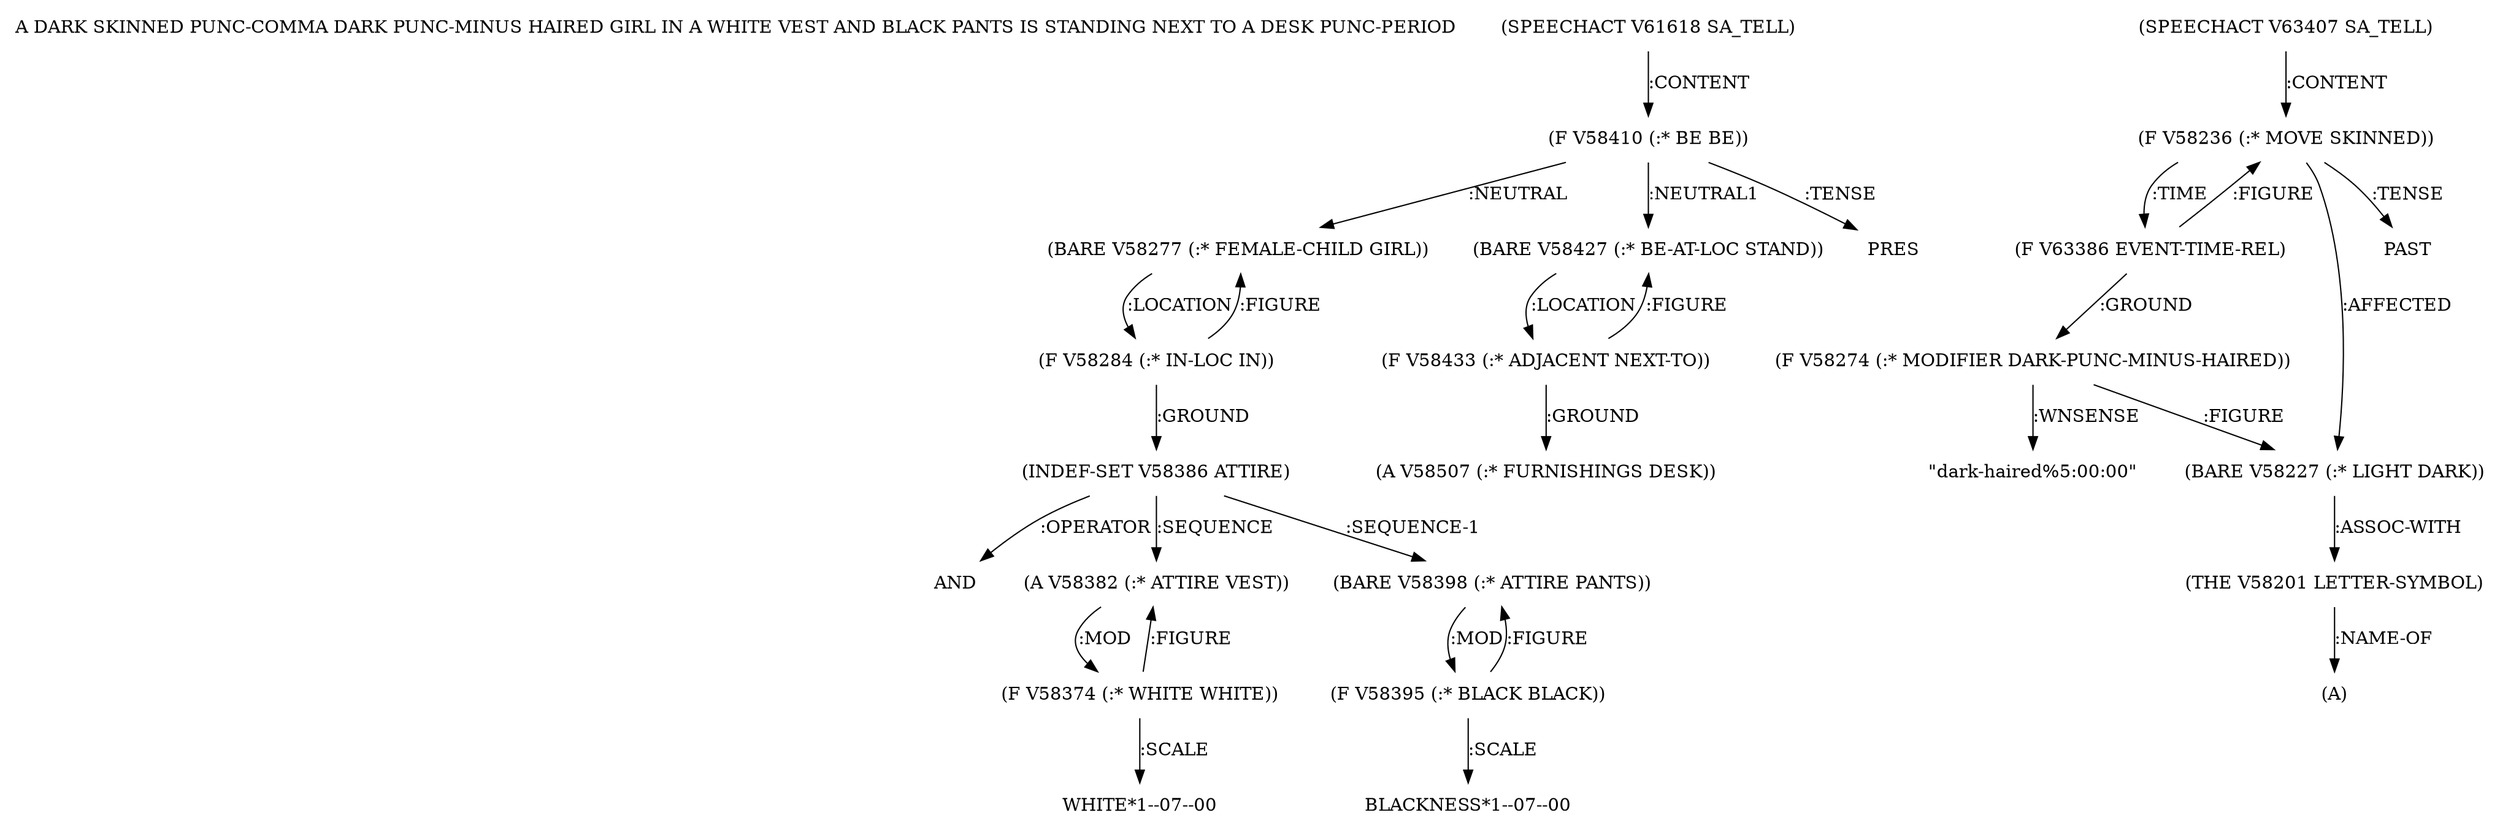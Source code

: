 digraph Terms {
  node [shape=none]
  "A DARK SKINNED PUNC-COMMA DARK PUNC-MINUS HAIRED GIRL IN A WHITE VEST AND BLACK PANTS IS STANDING NEXT TO A DESK PUNC-PERIOD"
  "V61618" [label="(SPEECHACT V61618 SA_TELL)"]
  "V61618" -> "V58410" [label=":CONTENT"]
  "V58410" [label="(F V58410 (:* BE BE))"]
  "V58410" -> "V58277" [label=":NEUTRAL"]
  "V58410" -> "V58427" [label=":NEUTRAL1"]
  "V58410" -> "NT68960" [label=":TENSE"]
  "NT68960" [label="PRES"]
  "V58277" [label="(BARE V58277 (:* FEMALE-CHILD GIRL))"]
  "V58277" -> "V58284" [label=":LOCATION"]
  "V58284" [label="(F V58284 (:* IN-LOC IN))"]
  "V58284" -> "V58386" [label=":GROUND"]
  "V58284" -> "V58277" [label=":FIGURE"]
  "V58386" [label="(INDEF-SET V58386 ATTIRE)"]
  "V58386" -> "NT68961" [label=":OPERATOR"]
  "NT68961" [label="AND"]
  "V58386" -> "V58382" [label=":SEQUENCE"]
  "V58386" -> "V58398" [label=":SEQUENCE-1"]
  "V58382" [label="(A V58382 (:* ATTIRE VEST))"]
  "V58382" -> "V58374" [label=":MOD"]
  "V58374" [label="(F V58374 (:* WHITE WHITE))"]
  "V58374" -> "V58382" [label=":FIGURE"]
  "V58374" -> "NT68962" [label=":SCALE"]
  "NT68962" [label="WHITE*1--07--00"]
  "V58398" [label="(BARE V58398 (:* ATTIRE PANTS))"]
  "V58398" -> "V58395" [label=":MOD"]
  "V58395" [label="(F V58395 (:* BLACK BLACK))"]
  "V58395" -> "V58398" [label=":FIGURE"]
  "V58395" -> "NT68963" [label=":SCALE"]
  "NT68963" [label="BLACKNESS*1--07--00"]
  "V58427" [label="(BARE V58427 (:* BE-AT-LOC STAND))"]
  "V58427" -> "V58433" [label=":LOCATION"]
  "V58433" [label="(F V58433 (:* ADJACENT NEXT-TO))"]
  "V58433" -> "V58507" [label=":GROUND"]
  "V58433" -> "V58427" [label=":FIGURE"]
  "V58507" [label="(A V58507 (:* FURNISHINGS DESK))"]
  "V63407" [label="(SPEECHACT V63407 SA_TELL)"]
  "V63407" -> "V58236" [label=":CONTENT"]
  "V58236" [label="(F V58236 (:* MOVE SKINNED))"]
  "V58236" -> "V63386" [label=":TIME"]
  "V58236" -> "V58227" [label=":AFFECTED"]
  "V58236" -> "NT68964" [label=":TENSE"]
  "NT68964" [label="PAST"]
  "V63386" [label="(F V63386 EVENT-TIME-REL)"]
  "V63386" -> "V58236" [label=":FIGURE"]
  "V63386" -> "V58274" [label=":GROUND"]
  "V58227" [label="(BARE V58227 (:* LIGHT DARK))"]
  "V58227" -> "V58201" [label=":ASSOC-WITH"]
  "V58201" [label="(THE V58201 LETTER-SYMBOL)"]
  "V58201" -> "NT68965" [label=":NAME-OF"]
  "NT68965" [label="(A)"]
  "V58274" [label="(F V58274 (:* MODIFIER DARK-PUNC-MINUS-HAIRED))"]
  "V58274" -> "V58227" [label=":FIGURE"]
  "V58274" -> "NT68966" [label=":WNSENSE"]
  "NT68966" [label="\"dark-haired%5:00:00\""]
}
